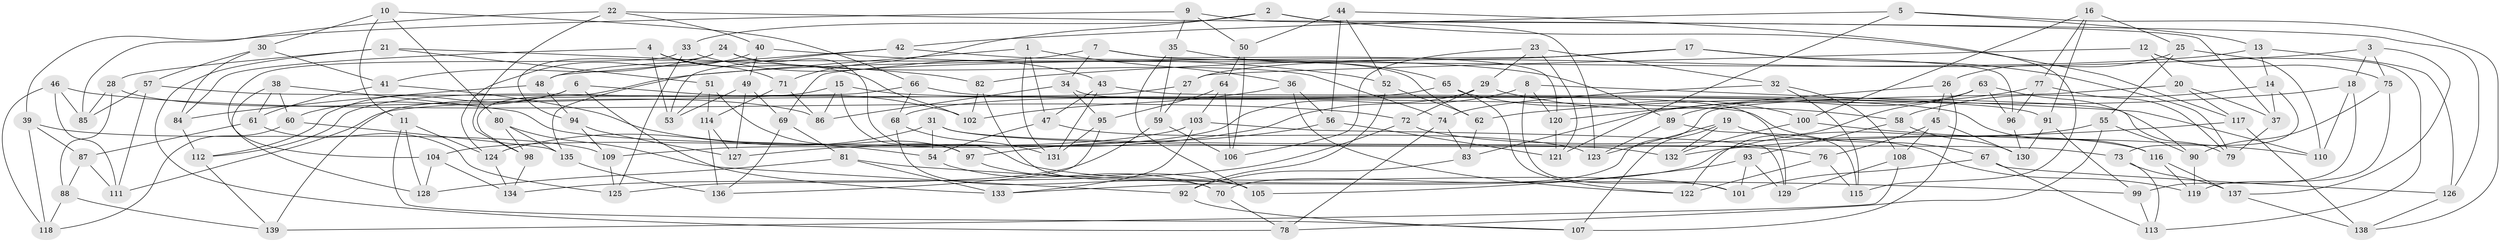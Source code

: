 // Generated by graph-tools (version 1.1) at 2025/11/02/27/25 16:11:43]
// undirected, 139 vertices, 278 edges
graph export_dot {
graph [start="1"]
  node [color=gray90,style=filled];
  1;
  2;
  3;
  4;
  5;
  6;
  7;
  8;
  9;
  10;
  11;
  12;
  13;
  14;
  15;
  16;
  17;
  18;
  19;
  20;
  21;
  22;
  23;
  24;
  25;
  26;
  27;
  28;
  29;
  30;
  31;
  32;
  33;
  34;
  35;
  36;
  37;
  38;
  39;
  40;
  41;
  42;
  43;
  44;
  45;
  46;
  47;
  48;
  49;
  50;
  51;
  52;
  53;
  54;
  55;
  56;
  57;
  58;
  59;
  60;
  61;
  62;
  63;
  64;
  65;
  66;
  67;
  68;
  69;
  70;
  71;
  72;
  73;
  74;
  75;
  76;
  77;
  78;
  79;
  80;
  81;
  82;
  83;
  84;
  85;
  86;
  87;
  88;
  89;
  90;
  91;
  92;
  93;
  94;
  95;
  96;
  97;
  98;
  99;
  100;
  101;
  102;
  103;
  104;
  105;
  106;
  107;
  108;
  109;
  110;
  111;
  112;
  113;
  114;
  115;
  116;
  117;
  118;
  119;
  120;
  121;
  122;
  123;
  124;
  125;
  126;
  127;
  128;
  129;
  130;
  131;
  132;
  133;
  134;
  135;
  136;
  137;
  138;
  139;
  1 -- 36;
  1 -- 131;
  1 -- 47;
  1 -- 135;
  2 -- 117;
  2 -- 71;
  2 -- 37;
  2 -- 33;
  3 -- 75;
  3 -- 82;
  3 -- 137;
  3 -- 18;
  4 -- 71;
  4 -- 102;
  4 -- 84;
  4 -- 53;
  5 -- 42;
  5 -- 138;
  5 -- 121;
  5 -- 13;
  6 -- 102;
  6 -- 60;
  6 -- 112;
  6 -- 133;
  7 -- 62;
  7 -- 34;
  7 -- 48;
  7 -- 120;
  8 -- 127;
  8 -- 120;
  8 -- 101;
  8 -- 110;
  9 -- 50;
  9 -- 35;
  9 -- 39;
  9 -- 123;
  10 -- 66;
  10 -- 30;
  10 -- 11;
  10 -- 80;
  11 -- 128;
  11 -- 124;
  11 -- 107;
  12 -- 110;
  12 -- 27;
  12 -- 75;
  12 -- 20;
  13 -- 126;
  13 -- 14;
  13 -- 98;
  14 -- 73;
  14 -- 37;
  14 -- 58;
  15 -- 112;
  15 -- 97;
  15 -- 116;
  15 -- 86;
  16 -- 77;
  16 -- 25;
  16 -- 91;
  16 -- 100;
  17 -- 96;
  17 -- 27;
  17 -- 79;
  17 -- 69;
  18 -- 110;
  18 -- 62;
  18 -- 99;
  19 -- 123;
  19 -- 119;
  19 -- 132;
  19 -- 107;
  20 -- 117;
  20 -- 70;
  20 -- 37;
  21 -- 51;
  21 -- 28;
  21 -- 78;
  21 -- 82;
  22 -- 126;
  22 -- 85;
  22 -- 40;
  22 -- 98;
  23 -- 32;
  23 -- 29;
  23 -- 121;
  23 -- 106;
  24 -- 41;
  24 -- 74;
  24 -- 94;
  24 -- 101;
  25 -- 26;
  25 -- 55;
  25 -- 113;
  26 -- 107;
  26 -- 120;
  26 -- 45;
  27 -- 59;
  27 -- 111;
  28 -- 85;
  28 -- 88;
  28 -- 86;
  29 -- 109;
  29 -- 72;
  29 -- 58;
  30 -- 84;
  30 -- 57;
  30 -- 41;
  31 -- 54;
  31 -- 76;
  31 -- 124;
  31 -- 73;
  32 -- 74;
  32 -- 108;
  32 -- 115;
  33 -- 43;
  33 -- 125;
  33 -- 104;
  34 -- 129;
  34 -- 95;
  34 -- 86;
  35 -- 65;
  35 -- 105;
  35 -- 59;
  36 -- 122;
  36 -- 102;
  36 -- 56;
  37 -- 79;
  38 -- 60;
  38 -- 128;
  38 -- 132;
  38 -- 61;
  39 -- 87;
  39 -- 118;
  39 -- 109;
  40 -- 49;
  40 -- 52;
  40 -- 124;
  41 -- 61;
  41 -- 54;
  42 -- 48;
  42 -- 53;
  42 -- 89;
  43 -- 47;
  43 -- 131;
  43 -- 79;
  44 -- 50;
  44 -- 56;
  44 -- 52;
  44 -- 115;
  45 -- 108;
  45 -- 130;
  45 -- 76;
  46 -- 111;
  46 -- 118;
  46 -- 72;
  46 -- 85;
  47 -- 123;
  47 -- 54;
  48 -- 84;
  48 -- 94;
  49 -- 69;
  49 -- 53;
  49 -- 127;
  50 -- 64;
  50 -- 106;
  51 -- 53;
  51 -- 114;
  51 -- 97;
  52 -- 62;
  52 -- 92;
  54 -- 70;
  55 -- 78;
  55 -- 90;
  55 -- 133;
  56 -- 97;
  56 -- 121;
  57 -- 111;
  57 -- 67;
  57 -- 85;
  58 -- 93;
  58 -- 130;
  59 -- 125;
  59 -- 106;
  60 -- 135;
  60 -- 118;
  61 -- 87;
  61 -- 125;
  62 -- 83;
  63 -- 89;
  63 -- 90;
  63 -- 96;
  63 -- 122;
  64 -- 106;
  64 -- 103;
  64 -- 95;
  65 -- 100;
  65 -- 122;
  65 -- 68;
  66 -- 139;
  66 -- 91;
  66 -- 68;
  67 -- 126;
  67 -- 113;
  67 -- 101;
  68 -- 131;
  68 -- 70;
  69 -- 136;
  69 -- 81;
  70 -- 78;
  71 -- 114;
  71 -- 86;
  72 -- 134;
  72 -- 116;
  73 -- 113;
  73 -- 137;
  74 -- 78;
  74 -- 83;
  75 -- 90;
  75 -- 119;
  76 -- 115;
  76 -- 122;
  77 -- 79;
  77 -- 96;
  77 -- 83;
  80 -- 135;
  80 -- 98;
  80 -- 92;
  81 -- 99;
  81 -- 133;
  81 -- 128;
  82 -- 102;
  82 -- 105;
  83 -- 92;
  84 -- 112;
  87 -- 88;
  87 -- 111;
  88 -- 118;
  88 -- 139;
  89 -- 123;
  89 -- 115;
  90 -- 119;
  91 -- 99;
  91 -- 130;
  92 -- 107;
  93 -- 129;
  93 -- 101;
  93 -- 105;
  94 -- 127;
  94 -- 109;
  95 -- 131;
  95 -- 136;
  96 -- 130;
  97 -- 105;
  98 -- 134;
  99 -- 113;
  100 -- 132;
  100 -- 110;
  103 -- 129;
  103 -- 104;
  103 -- 133;
  104 -- 134;
  104 -- 128;
  108 -- 139;
  108 -- 129;
  109 -- 125;
  112 -- 139;
  114 -- 136;
  114 -- 127;
  116 -- 137;
  116 -- 119;
  117 -- 138;
  117 -- 132;
  120 -- 121;
  124 -- 134;
  126 -- 138;
  135 -- 136;
  137 -- 138;
}
